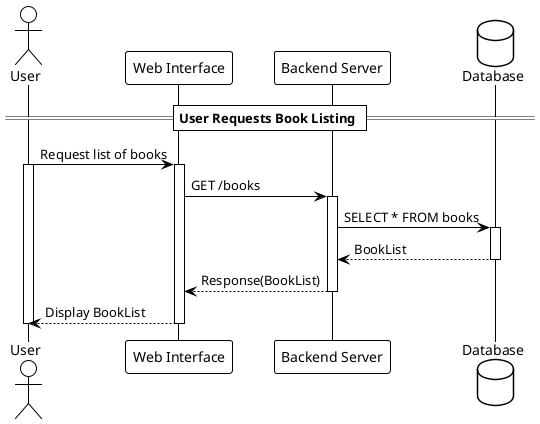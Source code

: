@startuml
!theme plain

actor User as user
participant "Web Interface" as web
participant "Backend Server" as backend
database "Database" as db

== User Requests Book Listing ==

user -> web: Request list of books
activate user
activate web

web -> backend: GET /books
activate backend

backend -> db: SELECT * FROM books
activate db

db --> backend: BookList
deactivate db

backend --> web: Response(BookList)
deactivate backend

web --> user: Display BookList
deactivate web
deactivate user

@enduml